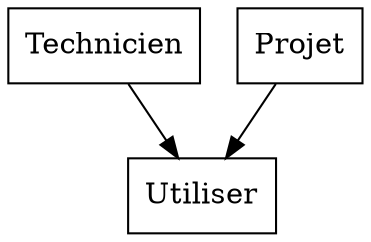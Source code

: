 // Generated by Mocodo 4.0.0
digraph {
  node [shape=box]
  "Technicien" -> "Utiliser"
  "Projet" -> "Utiliser"
}
